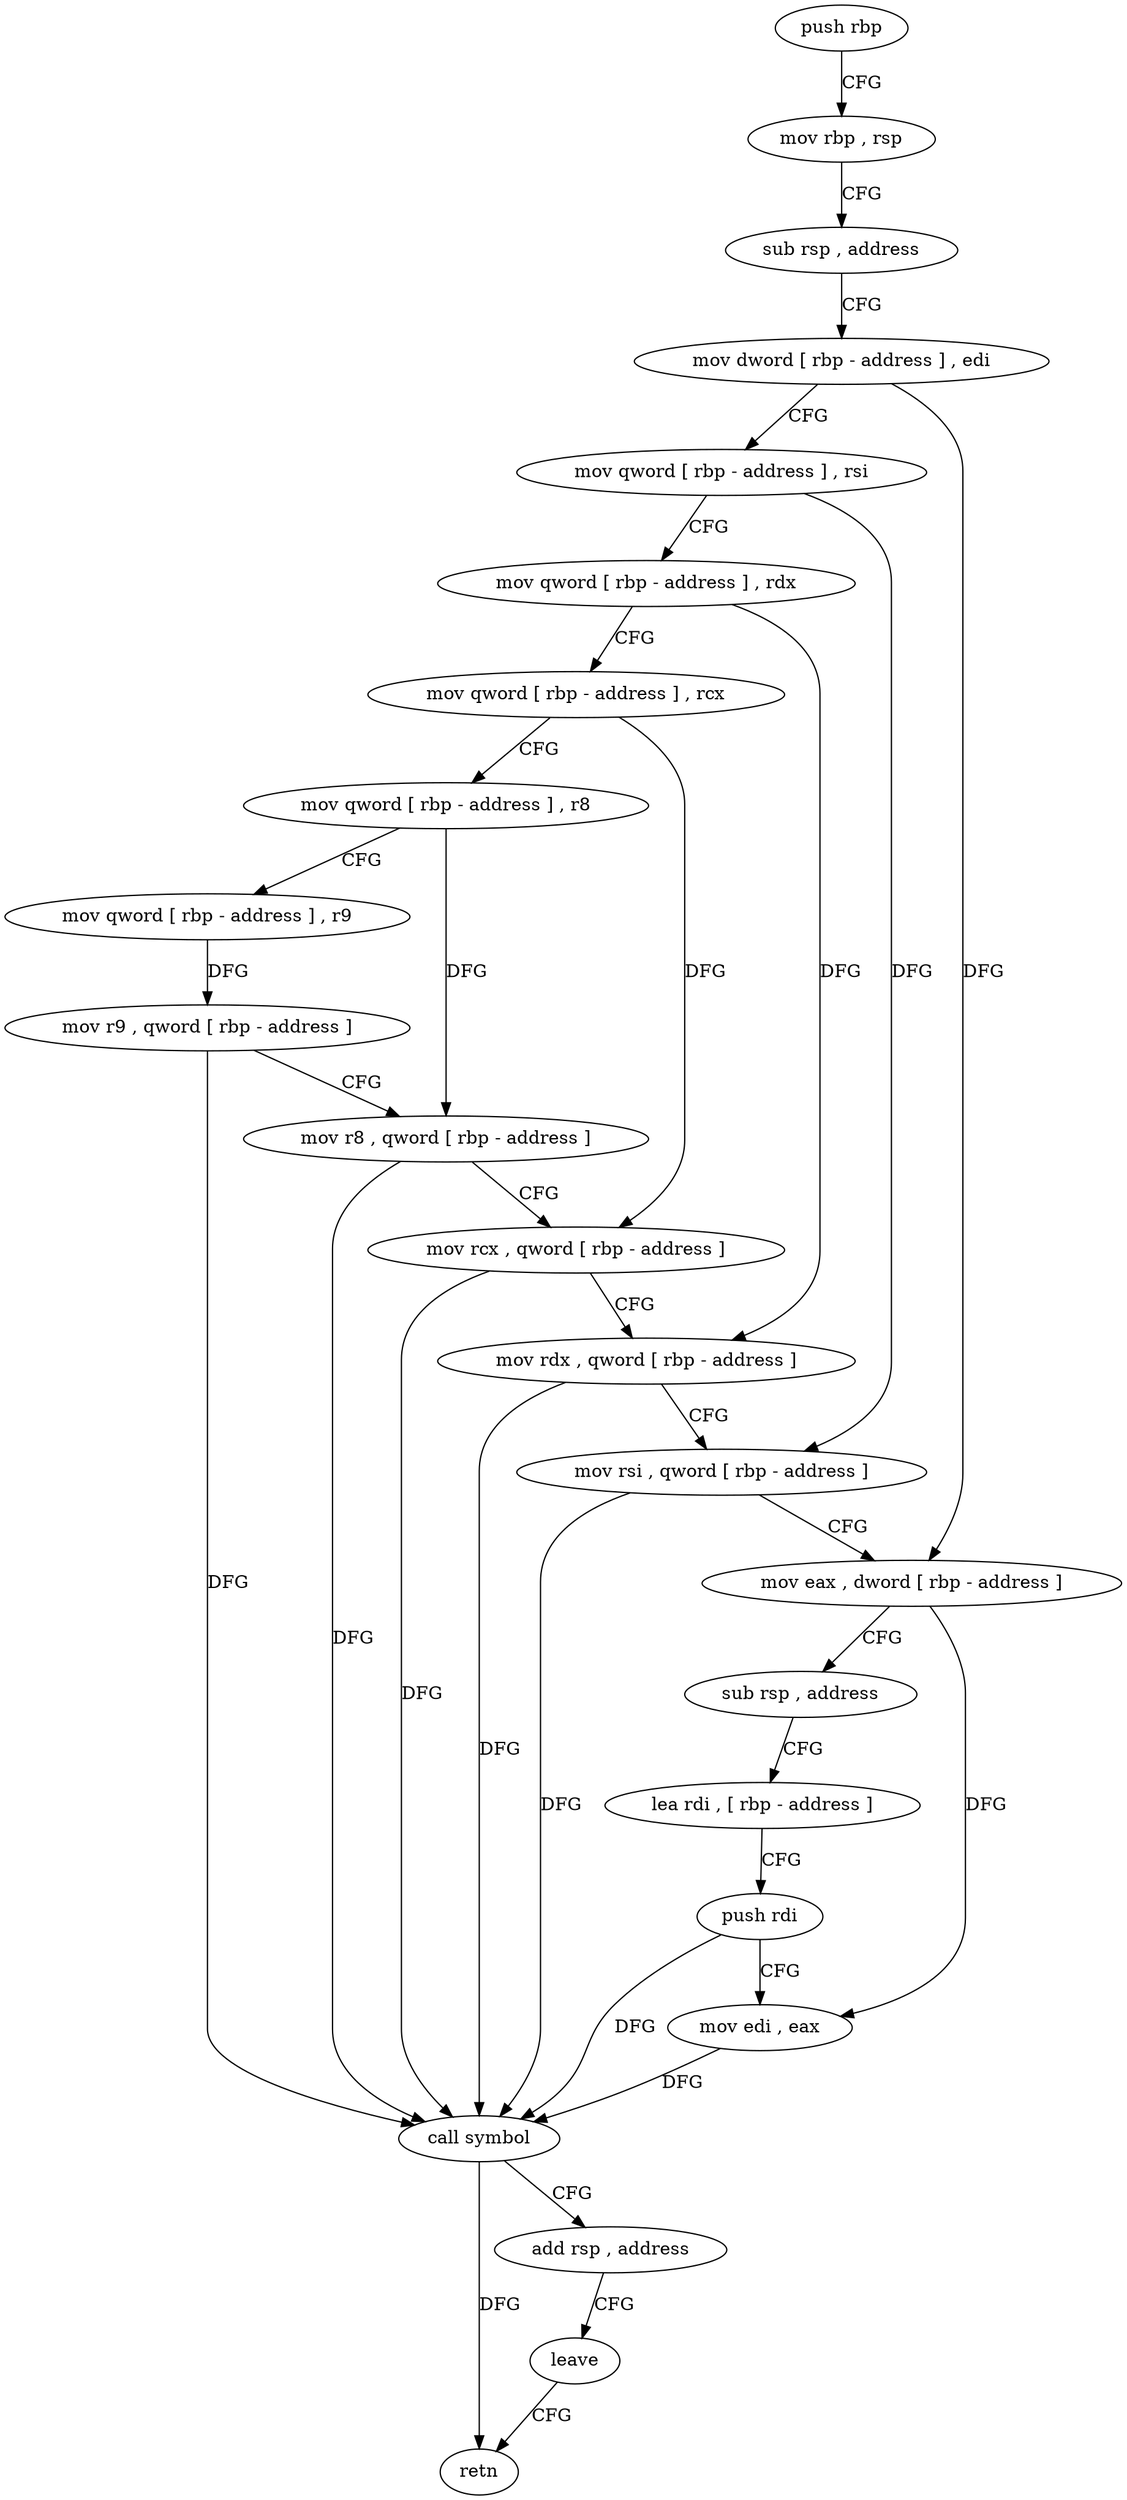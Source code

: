digraph "func" {
"4288618" [label = "push rbp" ]
"4288619" [label = "mov rbp , rsp" ]
"4288622" [label = "sub rsp , address" ]
"4288629" [label = "mov dword [ rbp - address ] , edi" ]
"4288635" [label = "mov qword [ rbp - address ] , rsi" ]
"4288642" [label = "mov qword [ rbp - address ] , rdx" ]
"4288649" [label = "mov qword [ rbp - address ] , rcx" ]
"4288656" [label = "mov qword [ rbp - address ] , r8" ]
"4288663" [label = "mov qword [ rbp - address ] , r9" ]
"4288670" [label = "mov r9 , qword [ rbp - address ]" ]
"4288677" [label = "mov r8 , qword [ rbp - address ]" ]
"4288684" [label = "mov rcx , qword [ rbp - address ]" ]
"4288691" [label = "mov rdx , qword [ rbp - address ]" ]
"4288698" [label = "mov rsi , qword [ rbp - address ]" ]
"4288705" [label = "mov eax , dword [ rbp - address ]" ]
"4288711" [label = "sub rsp , address" ]
"4288715" [label = "lea rdi , [ rbp - address ]" ]
"4288722" [label = "push rdi" ]
"4288723" [label = "mov edi , eax" ]
"4288725" [label = "call symbol" ]
"4288730" [label = "add rsp , address" ]
"4288734" [label = "leave" ]
"4288735" [label = "retn" ]
"4288618" -> "4288619" [ label = "CFG" ]
"4288619" -> "4288622" [ label = "CFG" ]
"4288622" -> "4288629" [ label = "CFG" ]
"4288629" -> "4288635" [ label = "CFG" ]
"4288629" -> "4288705" [ label = "DFG" ]
"4288635" -> "4288642" [ label = "CFG" ]
"4288635" -> "4288698" [ label = "DFG" ]
"4288642" -> "4288649" [ label = "CFG" ]
"4288642" -> "4288691" [ label = "DFG" ]
"4288649" -> "4288656" [ label = "CFG" ]
"4288649" -> "4288684" [ label = "DFG" ]
"4288656" -> "4288663" [ label = "CFG" ]
"4288656" -> "4288677" [ label = "DFG" ]
"4288663" -> "4288670" [ label = "DFG" ]
"4288670" -> "4288677" [ label = "CFG" ]
"4288670" -> "4288725" [ label = "DFG" ]
"4288677" -> "4288684" [ label = "CFG" ]
"4288677" -> "4288725" [ label = "DFG" ]
"4288684" -> "4288691" [ label = "CFG" ]
"4288684" -> "4288725" [ label = "DFG" ]
"4288691" -> "4288698" [ label = "CFG" ]
"4288691" -> "4288725" [ label = "DFG" ]
"4288698" -> "4288705" [ label = "CFG" ]
"4288698" -> "4288725" [ label = "DFG" ]
"4288705" -> "4288711" [ label = "CFG" ]
"4288705" -> "4288723" [ label = "DFG" ]
"4288711" -> "4288715" [ label = "CFG" ]
"4288715" -> "4288722" [ label = "CFG" ]
"4288722" -> "4288723" [ label = "CFG" ]
"4288722" -> "4288725" [ label = "DFG" ]
"4288723" -> "4288725" [ label = "DFG" ]
"4288725" -> "4288730" [ label = "CFG" ]
"4288725" -> "4288735" [ label = "DFG" ]
"4288730" -> "4288734" [ label = "CFG" ]
"4288734" -> "4288735" [ label = "CFG" ]
}
